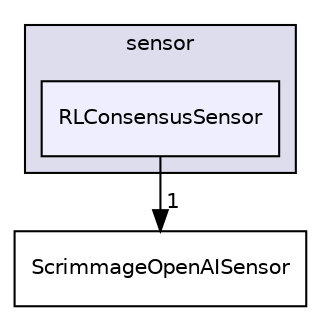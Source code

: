 digraph "/root/scrimmage/scrimmage/include/scrimmage/plugins/sensor/RLConsensusSensor" {
  compound=true
  node [ fontsize="10", fontname="Helvetica"];
  edge [ labelfontsize="10", labelfontname="Helvetica"];
  subgraph clusterdir_000479e1305f0edebbccb6008dd63eeb {
    graph [ bgcolor="#ddddee", pencolor="black", label="sensor" fontname="Helvetica", fontsize="10", URL="dir_000479e1305f0edebbccb6008dd63eeb.html"]
  dir_7b2516e791e5a51757996c1f9d311969 [shape=box, label="RLConsensusSensor", style="filled", fillcolor="#eeeeff", pencolor="black", URL="dir_7b2516e791e5a51757996c1f9d311969.html"];
  }
  dir_018bf7220a34e97bc4dd798915df6e7d [shape=box label="ScrimmageOpenAISensor" URL="dir_018bf7220a34e97bc4dd798915df6e7d.html"];
  dir_7b2516e791e5a51757996c1f9d311969->dir_018bf7220a34e97bc4dd798915df6e7d [headlabel="1", labeldistance=1.5 headhref="dir_000141_000146.html"];
}
